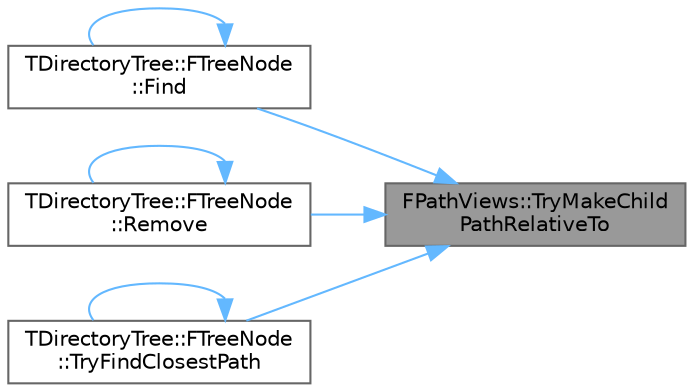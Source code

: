 digraph "FPathViews::TryMakeChildPathRelativeTo"
{
 // INTERACTIVE_SVG=YES
 // LATEX_PDF_SIZE
  bgcolor="transparent";
  edge [fontname=Helvetica,fontsize=10,labelfontname=Helvetica,labelfontsize=10];
  node [fontname=Helvetica,fontsize=10,shape=box,height=0.2,width=0.4];
  rankdir="RL";
  Node1 [id="Node000001",label="FPathViews::TryMakeChild\lPathRelativeTo",height=0.2,width=0.4,color="gray40", fillcolor="grey60", style="filled", fontcolor="black",tooltip="Check whether Parent is a parent path of Child and report the relative path if so."];
  Node1 -> Node2 [id="edge1_Node000001_Node000002",dir="back",color="steelblue1",style="solid",tooltip=" "];
  Node2 [id="Node000002",label="TDirectoryTree::FTreeNode\l::Find",height=0.2,width=0.4,color="grey40", fillcolor="white", style="filled",URL="$d0/d19/structTDirectoryTree_1_1FTreeNode.html#a36218170ed9bd86757e682fc0a661919",tooltip="Return pointer to the Value stored in RelPath, if RelPath exists in the tree."];
  Node2 -> Node2 [id="edge2_Node000002_Node000002",dir="back",color="steelblue1",style="solid",tooltip=" "];
  Node1 -> Node3 [id="edge3_Node000001_Node000003",dir="back",color="steelblue1",style="solid",tooltip=" "];
  Node3 [id="Node000003",label="TDirectoryTree::FTreeNode\l::Remove",height=0.2,width=0.4,color="grey40", fillcolor="white", style="filled",URL="$d0/d19/structTDirectoryTree_1_1FTreeNode.html#a09c3ff5a89134db663c4c5dcdc5b1a0c",tooltip="Remove the Value if it exists in the tree."];
  Node3 -> Node3 [id="edge4_Node000003_Node000003",dir="back",color="steelblue1",style="solid",tooltip=" "];
  Node1 -> Node4 [id="edge5_Node000001_Node000004",dir="back",color="steelblue1",style="solid",tooltip=" "];
  Node4 [id="Node000004",label="TDirectoryTree::FTreeNode\l::TryFindClosestPath",height=0.2,width=0.4,color="grey40", fillcolor="white", style="filled",URL="$d0/d19/structTDirectoryTree_1_1FTreeNode.html#aed4ccd3da2d1663e17939c8e330183bf",tooltip="Recursively search the node's subtree to find the given RelPath."];
  Node4 -> Node4 [id="edge6_Node000004_Node000004",dir="back",color="steelblue1",style="solid",tooltip=" "];
}
